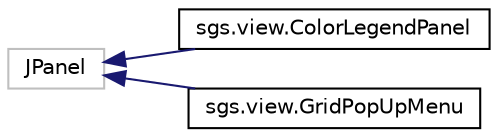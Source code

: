 digraph "Graphical Class Hierarchy"
{
  edge [fontname="Helvetica",fontsize="10",labelfontname="Helvetica",labelfontsize="10"];
  node [fontname="Helvetica",fontsize="10",shape=record];
  rankdir="LR";
  Node1 [label="JPanel",height=0.2,width=0.4,color="grey75", fillcolor="white", style="filled"];
  Node1 -> Node2 [dir="back",color="midnightblue",fontsize="10",style="solid",fontname="Helvetica"];
  Node2 [label="sgs.view.ColorLegendPanel",height=0.2,width=0.4,color="black", fillcolor="white", style="filled",URL="$classsgs_1_1view_1_1_color_legend_panel.html"];
  Node1 -> Node3 [dir="back",color="midnightblue",fontsize="10",style="solid",fontname="Helvetica"];
  Node3 [label="sgs.view.GridPopUpMenu",height=0.2,width=0.4,color="black", fillcolor="white", style="filled",URL="$classsgs_1_1view_1_1_grid_pop_up_menu.html"];
}
